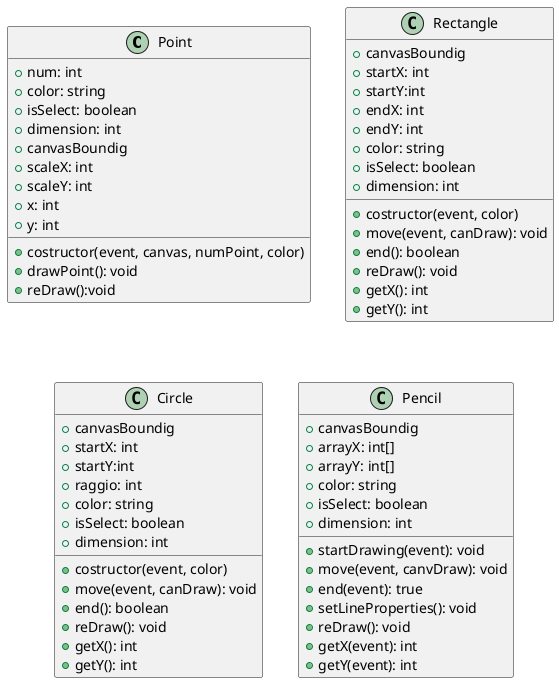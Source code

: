@startuml
'https://plantuml.com/class-diagram

class Point{
+ num: int
+ color: string
+ isSelect: boolean
+ dimension: int
+ canvasBoundig
+ scaleX: int
+ scaleY: int
+ x: int
+ y: int

+ costructor(event, canvas, numPoint, color)
+ drawPoint(): void
+ reDraw():void

}


class Rectangle{

+ canvasBoundig
+ startX: int
+ startY:int
+ endX: int
+ endY: int
+ color: string
+ isSelect: boolean
+ dimension: int

+ costructor(event, color)
+ move(event, canDraw): void
+ end(): boolean
+ reDraw(): void
+ getX(): int
+ getY(): int

}


class Circle{
+ canvasBoundig
+ startX: int
+ startY:int
+ raggio: int
+ color: string
+ isSelect: boolean
+ dimension: int

+ costructor(event, color)
+ move(event, canDraw): void
+ end(): boolean
+ reDraw(): void
+ getX(): int
+ getY(): int
}

class Pencil{
    + canvasBoundig
    + arrayX: int[]
    + arrayY: int[]
    + color: string
    + isSelect: boolean
    + dimension: int

    + startDrawing(event): void
    + move(event, canvDraw): void
    + end(event): true
    + setLineProperties(): void
    + reDraw(): void
    + getX(event): int
    + getY(event): int

}

@enduml